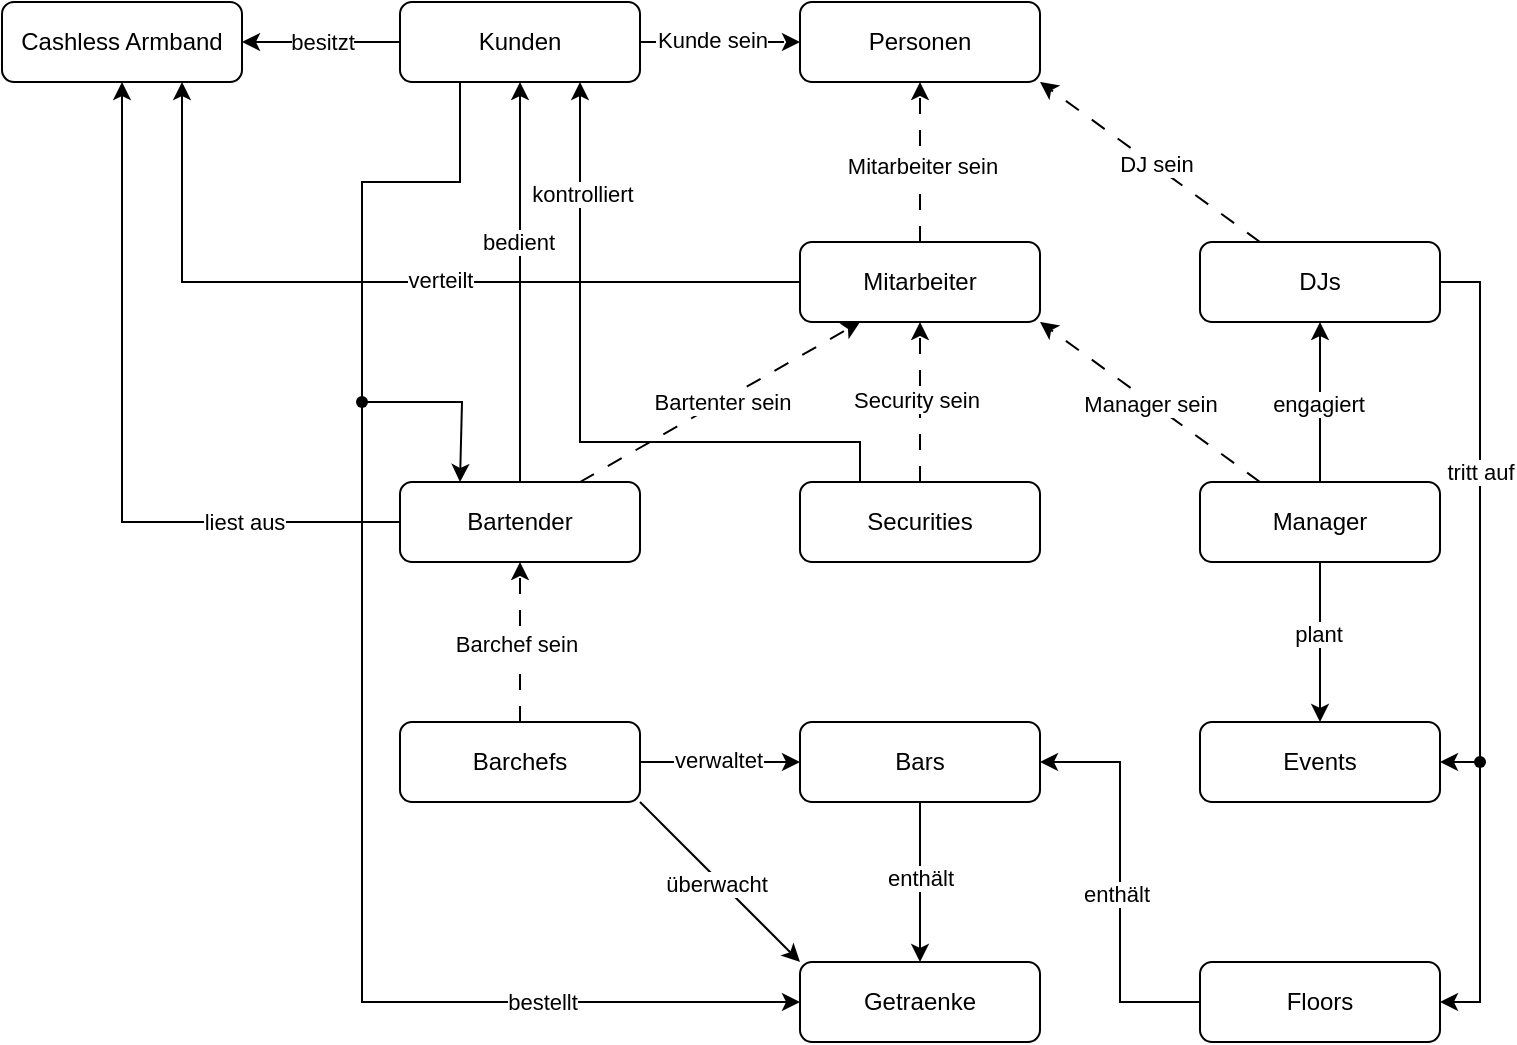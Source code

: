 <mxfile version="22.0.4" type="github">
  <diagram name="Seite-1" id="FmIIdibaUiO8U-ZjWJW1">
    <mxGraphModel dx="1434" dy="782" grid="1" gridSize="10" guides="1" tooltips="1" connect="1" arrows="1" fold="1" page="1" pageScale="1" pageWidth="1169" pageHeight="827" math="0" shadow="0">
      <root>
        <mxCell id="0" />
        <mxCell id="1" parent="0" />
        <mxCell id="9bT87pyTpixYOUSoGnTv-71" value="Personen" style="rounded=1;whiteSpace=wrap;html=1;" parent="1" vertex="1">
          <mxGeometry x="439" y="40" width="120" height="40" as="geometry" />
        </mxCell>
        <mxCell id="9bT87pyTpixYOUSoGnTv-87" style="edgeStyle=orthogonalEdgeStyle;rounded=0;orthogonalLoop=1;jettySize=auto;html=1;exitX=1;exitY=0.5;exitDx=0;exitDy=0;entryX=0;entryY=0.5;entryDx=0;entryDy=0;dashed=1;dashPattern=8 8;strokeWidth=1;" parent="1" source="9bT87pyTpixYOUSoGnTv-72" target="9bT87pyTpixYOUSoGnTv-71" edge="1">
          <mxGeometry relative="1" as="geometry" />
        </mxCell>
        <mxCell id="9bT87pyTpixYOUSoGnTv-88" value="Kunde sein" style="edgeLabel;html=1;align=center;verticalAlign=middle;resizable=0;points=[];" parent="9bT87pyTpixYOUSoGnTv-87" vertex="1" connectable="0">
          <mxGeometry x="-0.15" relative="1" as="geometry">
            <mxPoint x="2" y="-1" as="offset" />
          </mxGeometry>
        </mxCell>
        <mxCell id="9bT87pyTpixYOUSoGnTv-107" style="edgeStyle=orthogonalEdgeStyle;rounded=0;orthogonalLoop=1;jettySize=auto;html=1;exitX=0;exitY=0.5;exitDx=0;exitDy=0;entryX=1;entryY=0.5;entryDx=0;entryDy=0;" parent="1" source="9bT87pyTpixYOUSoGnTv-72" target="9bT87pyTpixYOUSoGnTv-106" edge="1">
          <mxGeometry relative="1" as="geometry" />
        </mxCell>
        <mxCell id="9bT87pyTpixYOUSoGnTv-108" value="besitzt" style="edgeLabel;html=1;align=center;verticalAlign=middle;resizable=0;points=[];" parent="9bT87pyTpixYOUSoGnTv-107" vertex="1" connectable="0">
          <mxGeometry x="0.089" y="2" relative="1" as="geometry">
            <mxPoint x="4" y="-2" as="offset" />
          </mxGeometry>
        </mxCell>
        <mxCell id="9bT87pyTpixYOUSoGnTv-127" style="edgeStyle=orthogonalEdgeStyle;rounded=0;orthogonalLoop=1;jettySize=auto;html=1;exitX=0.25;exitY=1;exitDx=0;exitDy=0;entryX=0;entryY=0.5;entryDx=0;entryDy=0;" parent="1" source="9bT87pyTpixYOUSoGnTv-72" target="9bT87pyTpixYOUSoGnTv-83" edge="1">
          <mxGeometry relative="1" as="geometry">
            <Array as="points">
              <mxPoint x="269" y="130" />
              <mxPoint x="220" y="130" />
              <mxPoint x="220" y="540" />
            </Array>
          </mxGeometry>
        </mxCell>
        <mxCell id="9bT87pyTpixYOUSoGnTv-128" value="bestellt" style="edgeLabel;html=1;align=center;verticalAlign=middle;resizable=0;points=[];" parent="9bT87pyTpixYOUSoGnTv-127" vertex="1" connectable="0">
          <mxGeometry x="0.646" y="-1" relative="1" as="geometry">
            <mxPoint y="-1" as="offset" />
          </mxGeometry>
        </mxCell>
        <mxCell id="9bT87pyTpixYOUSoGnTv-72" value="Kunden" style="rounded=1;whiteSpace=wrap;html=1;" parent="1" vertex="1">
          <mxGeometry x="239" y="40" width="120" height="40" as="geometry" />
        </mxCell>
        <mxCell id="9bT87pyTpixYOUSoGnTv-96" style="rounded=0;orthogonalLoop=1;jettySize=auto;html=1;exitX=0.25;exitY=0;exitDx=0;exitDy=0;entryX=1;entryY=1;entryDx=0;entryDy=0;dashed=1;dashPattern=8 8;strokeWidth=1;" parent="1" source="9bT87pyTpixYOUSoGnTv-73" target="9bT87pyTpixYOUSoGnTv-75" edge="1">
          <mxGeometry relative="1" as="geometry" />
        </mxCell>
        <mxCell id="9bT87pyTpixYOUSoGnTv-98" value="Manager sein" style="edgeLabel;html=1;align=center;verticalAlign=middle;resizable=0;points=[];" parent="9bT87pyTpixYOUSoGnTv-96" vertex="1" connectable="0">
          <mxGeometry x="-0.009" y="1" relative="1" as="geometry">
            <mxPoint as="offset" />
          </mxGeometry>
        </mxCell>
        <mxCell id="9bT87pyTpixYOUSoGnTv-123" style="edgeStyle=orthogonalEdgeStyle;rounded=0;orthogonalLoop=1;jettySize=auto;html=1;exitX=0.5;exitY=0;exitDx=0;exitDy=0;entryX=0.5;entryY=1;entryDx=0;entryDy=0;" parent="1" source="9bT87pyTpixYOUSoGnTv-73" target="9bT87pyTpixYOUSoGnTv-81" edge="1">
          <mxGeometry relative="1" as="geometry" />
        </mxCell>
        <mxCell id="9bT87pyTpixYOUSoGnTv-124" value="engagiert" style="edgeLabel;html=1;align=center;verticalAlign=middle;resizable=0;points=[];" parent="9bT87pyTpixYOUSoGnTv-123" vertex="1" connectable="0">
          <mxGeometry x="-0.025" y="1" relative="1" as="geometry">
            <mxPoint as="offset" />
          </mxGeometry>
        </mxCell>
        <mxCell id="OsaElyGvxkWUC4z2PvJN-4" style="edgeStyle=orthogonalEdgeStyle;rounded=0;orthogonalLoop=1;jettySize=auto;html=1;exitX=0.5;exitY=1;exitDx=0;exitDy=0;entryX=0.5;entryY=0;entryDx=0;entryDy=0;" parent="1" source="9bT87pyTpixYOUSoGnTv-73" target="OsaElyGvxkWUC4z2PvJN-1" edge="1">
          <mxGeometry relative="1" as="geometry" />
        </mxCell>
        <mxCell id="OsaElyGvxkWUC4z2PvJN-5" value="plant" style="edgeLabel;html=1;align=center;verticalAlign=middle;resizable=0;points=[];" parent="OsaElyGvxkWUC4z2PvJN-4" vertex="1" connectable="0">
          <mxGeometry x="-0.1" y="-1" relative="1" as="geometry">
            <mxPoint as="offset" />
          </mxGeometry>
        </mxCell>
        <mxCell id="9bT87pyTpixYOUSoGnTv-73" value="Manager" style="rounded=1;whiteSpace=wrap;html=1;" parent="1" vertex="1">
          <mxGeometry x="639" y="280" width="120" height="40" as="geometry" />
        </mxCell>
        <mxCell id="9bT87pyTpixYOUSoGnTv-90" style="edgeStyle=orthogonalEdgeStyle;rounded=0;orthogonalLoop=1;jettySize=auto;html=1;exitX=0.5;exitY=0;exitDx=0;exitDy=0;entryX=0.5;entryY=1;entryDx=0;entryDy=0;dashed=1;dashPattern=8 8;strokeWidth=1;" parent="1" source="9bT87pyTpixYOUSoGnTv-74" target="9bT87pyTpixYOUSoGnTv-75" edge="1">
          <mxGeometry relative="1" as="geometry">
            <Array as="points">
              <mxPoint x="499" y="240" />
              <mxPoint x="499" y="240" />
            </Array>
          </mxGeometry>
        </mxCell>
        <mxCell id="9bT87pyTpixYOUSoGnTv-91" value="Security sein" style="edgeLabel;html=1;align=center;verticalAlign=middle;resizable=0;points=[];" parent="9bT87pyTpixYOUSoGnTv-90" vertex="1" connectable="0">
          <mxGeometry x="0.075" y="-2" relative="1" as="geometry">
            <mxPoint x="-4" y="2" as="offset" />
          </mxGeometry>
        </mxCell>
        <mxCell id="9bT87pyTpixYOUSoGnTv-102" style="edgeStyle=orthogonalEdgeStyle;rounded=0;orthogonalLoop=1;jettySize=auto;html=1;exitX=0.25;exitY=0;exitDx=0;exitDy=0;entryX=0.75;entryY=1;entryDx=0;entryDy=0;" parent="1" source="9bT87pyTpixYOUSoGnTv-74" target="9bT87pyTpixYOUSoGnTv-72" edge="1">
          <mxGeometry relative="1" as="geometry">
            <Array as="points">
              <mxPoint x="469" y="260" />
              <mxPoint x="329" y="260" />
            </Array>
          </mxGeometry>
        </mxCell>
        <mxCell id="9bT87pyTpixYOUSoGnTv-103" value="kontrolliert" style="edgeLabel;html=1;align=center;verticalAlign=middle;resizable=0;points=[];" parent="9bT87pyTpixYOUSoGnTv-102" vertex="1" connectable="0">
          <mxGeometry x="0.629" y="-1" relative="1" as="geometry">
            <mxPoint y="-7" as="offset" />
          </mxGeometry>
        </mxCell>
        <mxCell id="9bT87pyTpixYOUSoGnTv-74" value="Securities" style="rounded=1;whiteSpace=wrap;html=1;" parent="1" vertex="1">
          <mxGeometry x="439" y="280" width="120" height="40" as="geometry" />
        </mxCell>
        <mxCell id="9bT87pyTpixYOUSoGnTv-85" style="edgeStyle=orthogonalEdgeStyle;rounded=0;orthogonalLoop=1;jettySize=auto;html=1;exitX=0.5;exitY=0;exitDx=0;exitDy=0;entryX=0.5;entryY=1;entryDx=0;entryDy=0;dashed=1;dashPattern=8 8;strokeWidth=1;" parent="1" source="9bT87pyTpixYOUSoGnTv-75" target="9bT87pyTpixYOUSoGnTv-71" edge="1">
          <mxGeometry relative="1" as="geometry" />
        </mxCell>
        <mxCell id="9bT87pyTpixYOUSoGnTv-86" value="Mitarbeiter sein" style="edgeLabel;html=1;align=center;verticalAlign=middle;resizable=0;points=[];" parent="9bT87pyTpixYOUSoGnTv-85" vertex="1" connectable="0">
          <mxGeometry x="-0.05" y="-1" relative="1" as="geometry">
            <mxPoint as="offset" />
          </mxGeometry>
        </mxCell>
        <mxCell id="9bT87pyTpixYOUSoGnTv-110" style="edgeStyle=orthogonalEdgeStyle;rounded=0;orthogonalLoop=1;jettySize=auto;html=1;exitX=0;exitY=0.5;exitDx=0;exitDy=0;entryX=0.75;entryY=1;entryDx=0;entryDy=0;" parent="1" source="9bT87pyTpixYOUSoGnTv-75" target="9bT87pyTpixYOUSoGnTv-106" edge="1">
          <mxGeometry relative="1" as="geometry">
            <Array as="points">
              <mxPoint x="130" y="180" />
            </Array>
          </mxGeometry>
        </mxCell>
        <mxCell id="9bT87pyTpixYOUSoGnTv-111" value="verteilt" style="edgeLabel;html=1;align=center;verticalAlign=middle;resizable=0;points=[];" parent="9bT87pyTpixYOUSoGnTv-110" vertex="1" connectable="0">
          <mxGeometry x="0.408" y="1" relative="1" as="geometry">
            <mxPoint x="108" y="-2" as="offset" />
          </mxGeometry>
        </mxCell>
        <mxCell id="9bT87pyTpixYOUSoGnTv-75" value="Mitarbeiter" style="rounded=1;whiteSpace=wrap;html=1;" parent="1" vertex="1">
          <mxGeometry x="439" y="160" width="120" height="40" as="geometry" />
        </mxCell>
        <mxCell id="9bT87pyTpixYOUSoGnTv-114" style="edgeStyle=orthogonalEdgeStyle;rounded=0;orthogonalLoop=1;jettySize=auto;html=1;exitX=0.5;exitY=1;exitDx=0;exitDy=0;entryX=0.5;entryY=0;entryDx=0;entryDy=0;" parent="1" source="9bT87pyTpixYOUSoGnTv-76" target="9bT87pyTpixYOUSoGnTv-83" edge="1">
          <mxGeometry relative="1" as="geometry">
            <Array as="points">
              <mxPoint x="499" y="480" />
              <mxPoint x="499" y="480" />
            </Array>
          </mxGeometry>
        </mxCell>
        <mxCell id="9bT87pyTpixYOUSoGnTv-115" value="enthält" style="edgeLabel;html=1;align=center;verticalAlign=middle;resizable=0;points=[];" parent="9bT87pyTpixYOUSoGnTv-114" vertex="1" connectable="0">
          <mxGeometry x="-0.05" relative="1" as="geometry">
            <mxPoint as="offset" />
          </mxGeometry>
        </mxCell>
        <mxCell id="9bT87pyTpixYOUSoGnTv-76" value="Bars" style="rounded=1;whiteSpace=wrap;html=1;" parent="1" vertex="1">
          <mxGeometry x="439" y="400" width="120" height="40" as="geometry" />
        </mxCell>
        <mxCell id="9bT87pyTpixYOUSoGnTv-77" style="edgeStyle=orthogonalEdgeStyle;rounded=0;orthogonalLoop=1;jettySize=auto;html=1;exitX=0.5;exitY=1;exitDx=0;exitDy=0;" parent="1" source="9bT87pyTpixYOUSoGnTv-73" target="9bT87pyTpixYOUSoGnTv-73" edge="1">
          <mxGeometry relative="1" as="geometry" />
        </mxCell>
        <mxCell id="9bT87pyTpixYOUSoGnTv-118" style="edgeStyle=orthogonalEdgeStyle;rounded=0;orthogonalLoop=1;jettySize=auto;html=1;exitX=0;exitY=0.5;exitDx=0;exitDy=0;entryX=1;entryY=0.5;entryDx=0;entryDy=0;" parent="1" source="9bT87pyTpixYOUSoGnTv-79" target="9bT87pyTpixYOUSoGnTv-76" edge="1">
          <mxGeometry relative="1" as="geometry" />
        </mxCell>
        <mxCell id="9bT87pyTpixYOUSoGnTv-119" value="enthält" style="edgeLabel;html=1;align=center;verticalAlign=middle;resizable=0;points=[];" parent="9bT87pyTpixYOUSoGnTv-118" vertex="1" connectable="0">
          <mxGeometry x="-0.075" y="2" relative="1" as="geometry">
            <mxPoint y="-2" as="offset" />
          </mxGeometry>
        </mxCell>
        <mxCell id="9bT87pyTpixYOUSoGnTv-79" value="Floors" style="rounded=1;whiteSpace=wrap;html=1;" parent="1" vertex="1">
          <mxGeometry x="639" y="520" width="120" height="40" as="geometry" />
        </mxCell>
        <mxCell id="9bT87pyTpixYOUSoGnTv-125" style="edgeStyle=orthogonalEdgeStyle;rounded=0;orthogonalLoop=1;jettySize=auto;html=1;exitX=1;exitY=0.5;exitDx=0;exitDy=0;entryX=1;entryY=0.5;entryDx=0;entryDy=0;" parent="1" source="9bT87pyTpixYOUSoGnTv-81" target="9bT87pyTpixYOUSoGnTv-79" edge="1">
          <mxGeometry relative="1" as="geometry" />
        </mxCell>
        <mxCell id="9bT87pyTpixYOUSoGnTv-126" value="tritt auf" style="edgeLabel;html=1;align=center;verticalAlign=middle;resizable=0;points=[];" parent="9bT87pyTpixYOUSoGnTv-125" vertex="1" connectable="0">
          <mxGeometry x="-0.436" y="1" relative="1" as="geometry">
            <mxPoint x="-1" y="2" as="offset" />
          </mxGeometry>
        </mxCell>
        <mxCell id="9bT87pyTpixYOUSoGnTv-81" value="DJs" style="rounded=1;whiteSpace=wrap;html=1;" parent="1" vertex="1">
          <mxGeometry x="639" y="160" width="120" height="40" as="geometry" />
        </mxCell>
        <mxCell id="9bT87pyTpixYOUSoGnTv-94" style="edgeStyle=orthogonalEdgeStyle;rounded=0;orthogonalLoop=1;jettySize=auto;html=1;exitX=0.5;exitY=0;exitDx=0;exitDy=0;entryX=0.5;entryY=1;entryDx=0;entryDy=0;dashed=1;dashPattern=8 8;strokeWidth=1;" parent="1" source="9bT87pyTpixYOUSoGnTv-82" target="9bT87pyTpixYOUSoGnTv-84" edge="1">
          <mxGeometry relative="1" as="geometry" />
        </mxCell>
        <mxCell id="9bT87pyTpixYOUSoGnTv-95" value="Barchef sein" style="edgeLabel;html=1;align=center;verticalAlign=middle;resizable=0;points=[];" parent="9bT87pyTpixYOUSoGnTv-94" vertex="1" connectable="0">
          <mxGeometry x="-0.025" y="-1" relative="1" as="geometry">
            <mxPoint x="-3" as="offset" />
          </mxGeometry>
        </mxCell>
        <mxCell id="9bT87pyTpixYOUSoGnTv-104" style="edgeStyle=orthogonalEdgeStyle;rounded=0;orthogonalLoop=1;jettySize=auto;html=1;exitX=1;exitY=0.5;exitDx=0;exitDy=0;entryX=0;entryY=0.5;entryDx=0;entryDy=0;" parent="1" source="9bT87pyTpixYOUSoGnTv-82" target="9bT87pyTpixYOUSoGnTv-76" edge="1">
          <mxGeometry relative="1" as="geometry" />
        </mxCell>
        <mxCell id="9bT87pyTpixYOUSoGnTv-105" value="verwaltet" style="edgeLabel;html=1;align=center;verticalAlign=middle;resizable=0;points=[];" parent="9bT87pyTpixYOUSoGnTv-104" vertex="1" connectable="0">
          <mxGeometry x="-0.025" y="1" relative="1" as="geometry">
            <mxPoint as="offset" />
          </mxGeometry>
        </mxCell>
        <mxCell id="9bT87pyTpixYOUSoGnTv-116" style="rounded=0;orthogonalLoop=1;jettySize=auto;html=1;exitX=1;exitY=1;exitDx=0;exitDy=0;entryX=0;entryY=0;entryDx=0;entryDy=0;" parent="1" source="9bT87pyTpixYOUSoGnTv-82" target="9bT87pyTpixYOUSoGnTv-83" edge="1">
          <mxGeometry relative="1" as="geometry" />
        </mxCell>
        <mxCell id="9bT87pyTpixYOUSoGnTv-117" value="überwacht" style="edgeLabel;html=1;align=center;verticalAlign=middle;resizable=0;points=[];" parent="9bT87pyTpixYOUSoGnTv-116" vertex="1" connectable="0">
          <mxGeometry y="-1" relative="1" as="geometry">
            <mxPoint x="-1" as="offset" />
          </mxGeometry>
        </mxCell>
        <mxCell id="9bT87pyTpixYOUSoGnTv-82" value="Barchefs" style="rounded=1;whiteSpace=wrap;html=1;" parent="1" vertex="1">
          <mxGeometry x="239" y="400" width="120" height="40" as="geometry" />
        </mxCell>
        <mxCell id="9bT87pyTpixYOUSoGnTv-83" value="Getraenke" style="rounded=1;whiteSpace=wrap;html=1;" parent="1" vertex="1">
          <mxGeometry x="439" y="520" width="120" height="40" as="geometry" />
        </mxCell>
        <mxCell id="9bT87pyTpixYOUSoGnTv-100" style="edgeStyle=orthogonalEdgeStyle;rounded=0;orthogonalLoop=1;jettySize=auto;html=1;exitX=0.5;exitY=0;exitDx=0;exitDy=0;entryX=0.5;entryY=1;entryDx=0;entryDy=0;" parent="1" source="9bT87pyTpixYOUSoGnTv-84" target="9bT87pyTpixYOUSoGnTv-72" edge="1">
          <mxGeometry relative="1" as="geometry" />
        </mxCell>
        <mxCell id="9bT87pyTpixYOUSoGnTv-101" value="bedient" style="edgeLabel;html=1;align=center;verticalAlign=middle;resizable=0;points=[];" parent="9bT87pyTpixYOUSoGnTv-100" vertex="1" connectable="0">
          <mxGeometry x="0.02" y="1" relative="1" as="geometry">
            <mxPoint y="-18" as="offset" />
          </mxGeometry>
        </mxCell>
        <mxCell id="9bT87pyTpixYOUSoGnTv-112" style="edgeStyle=orthogonalEdgeStyle;rounded=0;orthogonalLoop=1;jettySize=auto;html=1;exitX=0;exitY=0.5;exitDx=0;exitDy=0;entryX=0.5;entryY=1;entryDx=0;entryDy=0;" parent="1" source="9bT87pyTpixYOUSoGnTv-84" target="9bT87pyTpixYOUSoGnTv-106" edge="1">
          <mxGeometry relative="1" as="geometry">
            <Array as="points">
              <mxPoint x="100" y="300" />
            </Array>
          </mxGeometry>
        </mxCell>
        <mxCell id="9bT87pyTpixYOUSoGnTv-113" value="liest aus" style="edgeLabel;html=1;align=center;verticalAlign=middle;resizable=0;points=[];" parent="9bT87pyTpixYOUSoGnTv-112" vertex="1" connectable="0">
          <mxGeometry x="-0.566" relative="1" as="geometry">
            <mxPoint as="offset" />
          </mxGeometry>
        </mxCell>
        <mxCell id="9bT87pyTpixYOUSoGnTv-84" value="Bartender" style="rounded=1;whiteSpace=wrap;html=1;" parent="1" vertex="1">
          <mxGeometry x="239" y="280" width="120" height="40" as="geometry" />
        </mxCell>
        <mxCell id="9bT87pyTpixYOUSoGnTv-92" style="rounded=0;orthogonalLoop=1;jettySize=auto;html=1;exitX=0.75;exitY=0;exitDx=0;exitDy=0;entryX=0.25;entryY=1;entryDx=0;entryDy=0;dashed=1;dashPattern=8 8;strokeWidth=1;" parent="1" source="9bT87pyTpixYOUSoGnTv-84" target="9bT87pyTpixYOUSoGnTv-75" edge="1">
          <mxGeometry relative="1" as="geometry" />
        </mxCell>
        <mxCell id="9bT87pyTpixYOUSoGnTv-93" value="Bartenter sein" style="edgeLabel;html=1;align=center;verticalAlign=middle;resizable=0;points=[];" parent="9bT87pyTpixYOUSoGnTv-92" vertex="1" connectable="0">
          <mxGeometry x="-0.009" y="-1" relative="1" as="geometry">
            <mxPoint x="1" y="-1" as="offset" />
          </mxGeometry>
        </mxCell>
        <mxCell id="9bT87pyTpixYOUSoGnTv-106" value="Cashless Armband" style="rounded=1;whiteSpace=wrap;html=1;" parent="1" vertex="1">
          <mxGeometry x="40" y="40" width="120" height="40" as="geometry" />
        </mxCell>
        <mxCell id="9bT87pyTpixYOUSoGnTv-121" style="rounded=0;orthogonalLoop=1;jettySize=auto;html=1;exitX=0.25;exitY=0;exitDx=0;exitDy=0;entryX=1;entryY=1;entryDx=0;entryDy=0;dashed=1;dashPattern=8 8;strokeWidth=1;" parent="1" source="9bT87pyTpixYOUSoGnTv-81" target="9bT87pyTpixYOUSoGnTv-71" edge="1">
          <mxGeometry relative="1" as="geometry">
            <mxPoint x="669" y="160" as="sourcePoint" />
            <mxPoint x="559" y="80" as="targetPoint" />
          </mxGeometry>
        </mxCell>
        <mxCell id="9bT87pyTpixYOUSoGnTv-122" value="DJ sein" style="edgeLabel;html=1;align=center;verticalAlign=middle;resizable=0;points=[];" parent="9bT87pyTpixYOUSoGnTv-121" vertex="1" connectable="0">
          <mxGeometry x="-0.009" y="1" relative="1" as="geometry">
            <mxPoint x="3" as="offset" />
          </mxGeometry>
        </mxCell>
        <mxCell id="9bT87pyTpixYOUSoGnTv-129" value="" style="endArrow=classic;html=1;rounded=0;entryX=0.25;entryY=0;entryDx=0;entryDy=0;" parent="1" target="9bT87pyTpixYOUSoGnTv-84" edge="1">
          <mxGeometry width="50" height="50" relative="1" as="geometry">
            <mxPoint x="220" y="240" as="sourcePoint" />
            <mxPoint x="700" y="270" as="targetPoint" />
            <Array as="points">
              <mxPoint x="270" y="240" />
            </Array>
          </mxGeometry>
        </mxCell>
        <mxCell id="OsaElyGvxkWUC4z2PvJN-1" value="Events" style="rounded=1;whiteSpace=wrap;html=1;" parent="1" vertex="1">
          <mxGeometry x="639" y="400" width="120" height="40" as="geometry" />
        </mxCell>
        <mxCell id="OsaElyGvxkWUC4z2PvJN-6" value="" style="endArrow=classic;html=1;rounded=0;entryX=1;entryY=0.5;entryDx=0;entryDy=0;" parent="1" target="OsaElyGvxkWUC4z2PvJN-1" edge="1">
          <mxGeometry width="50" height="50" relative="1" as="geometry">
            <mxPoint x="780" y="420" as="sourcePoint" />
            <mxPoint x="610" y="430" as="targetPoint" />
          </mxGeometry>
        </mxCell>
        <mxCell id="OsaElyGvxkWUC4z2PvJN-7" value="" style="shape=waypoint;sketch=0;fillStyle=solid;size=6;pointerEvents=1;points=[];fillColor=none;resizable=0;rotatable=0;perimeter=centerPerimeter;snapToPoint=1;" parent="1" vertex="1">
          <mxGeometry x="769" y="410" width="20" height="20" as="geometry" />
        </mxCell>
        <mxCell id="OsaElyGvxkWUC4z2PvJN-8" value="" style="shape=waypoint;sketch=0;fillStyle=solid;size=6;pointerEvents=1;points=[];fillColor=none;resizable=0;rotatable=0;perimeter=centerPerimeter;snapToPoint=1;" parent="1" vertex="1">
          <mxGeometry x="210" y="230" width="20" height="20" as="geometry" />
        </mxCell>
      </root>
    </mxGraphModel>
  </diagram>
</mxfile>
